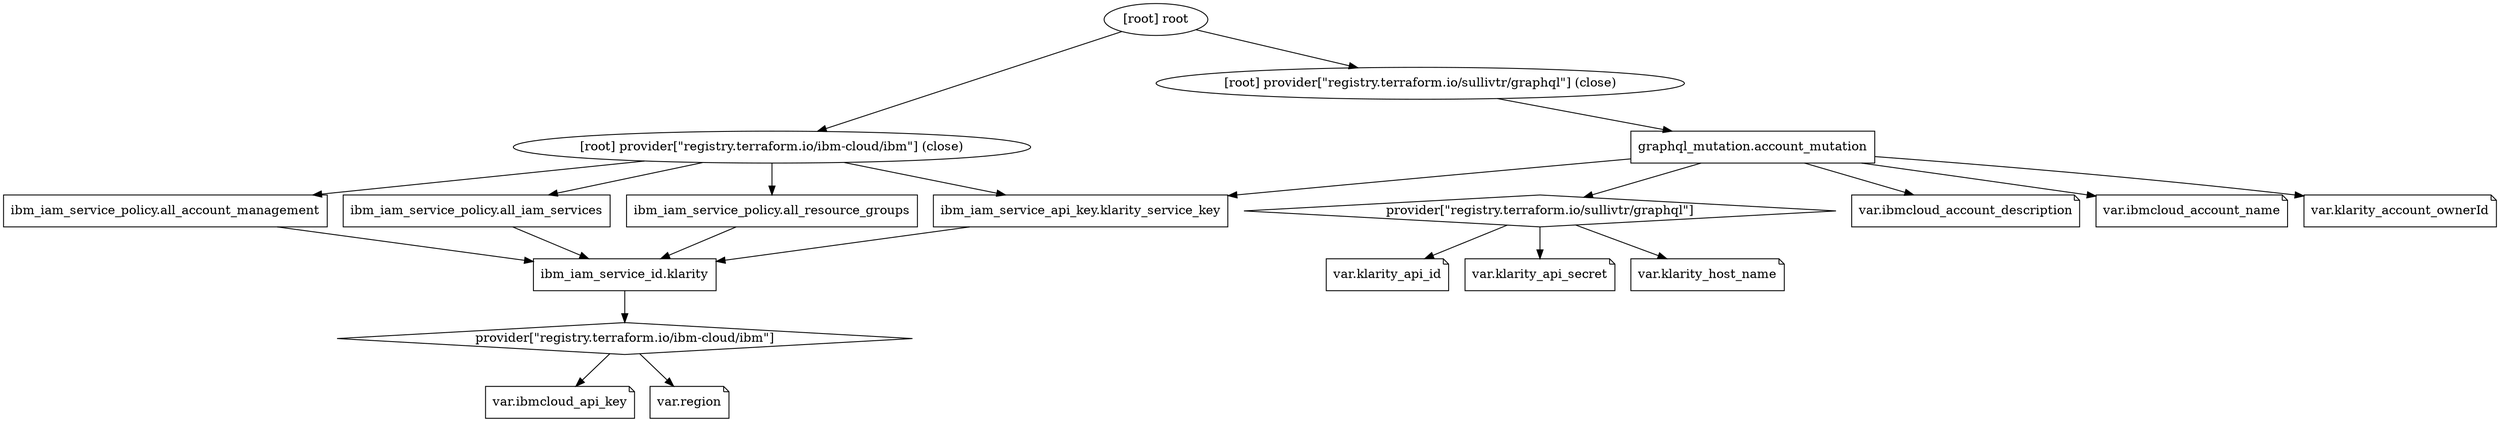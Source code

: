 digraph {
	compound = "true"
	newrank = "true"
	subgraph "root" {
		"[root] graphql_mutation.account_mutation (expand)" [label = "graphql_mutation.account_mutation", shape = "box"]
		"[root] ibm_iam_service_api_key.klarity_service_key (expand)" [label = "ibm_iam_service_api_key.klarity_service_key", shape = "box"]
		"[root] ibm_iam_service_id.klarity (expand)" [label = "ibm_iam_service_id.klarity", shape = "box"]
		"[root] ibm_iam_service_policy.all_account_management (expand)" [label = "ibm_iam_service_policy.all_account_management", shape = "box"]
		"[root] ibm_iam_service_policy.all_iam_services (expand)" [label = "ibm_iam_service_policy.all_iam_services", shape = "box"]
		"[root] ibm_iam_service_policy.all_resource_groups (expand)" [label = "ibm_iam_service_policy.all_resource_groups", shape = "box"]
		"[root] provider[\"registry.terraform.io/ibm-cloud/ibm\"]" [label = "provider[\"registry.terraform.io/ibm-cloud/ibm\"]", shape = "diamond"]
		"[root] provider[\"registry.terraform.io/sullivtr/graphql\"]" [label = "provider[\"registry.terraform.io/sullivtr/graphql\"]", shape = "diamond"]
		"[root] var.ibmcloud_account_description" [label = "var.ibmcloud_account_description", shape = "note"]
		"[root] var.ibmcloud_account_name" [label = "var.ibmcloud_account_name", shape = "note"]
		"[root] var.ibmcloud_api_key" [label = "var.ibmcloud_api_key", shape = "note"]
		"[root] var.klarity_account_ownerId" [label = "var.klarity_account_ownerId", shape = "note"]
		"[root] var.klarity_api_id" [label = "var.klarity_api_id", shape = "note"]
		"[root] var.klarity_api_secret" [label = "var.klarity_api_secret", shape = "note"]
		"[root] var.klarity_host_name" [label = "var.klarity_host_name", shape = "note"]
		"[root] var.region" [label = "var.region", shape = "note"]
		"[root] graphql_mutation.account_mutation (expand)" -> "[root] ibm_iam_service_api_key.klarity_service_key (expand)"
		"[root] graphql_mutation.account_mutation (expand)" -> "[root] provider[\"registry.terraform.io/sullivtr/graphql\"]"
		"[root] graphql_mutation.account_mutation (expand)" -> "[root] var.ibmcloud_account_description"
		"[root] graphql_mutation.account_mutation (expand)" -> "[root] var.ibmcloud_account_name"
		"[root] graphql_mutation.account_mutation (expand)" -> "[root] var.klarity_account_ownerId"
		"[root] ibm_iam_service_api_key.klarity_service_key (expand)" -> "[root] ibm_iam_service_id.klarity (expand)"
		"[root] ibm_iam_service_id.klarity (expand)" -> "[root] provider[\"registry.terraform.io/ibm-cloud/ibm\"]"
		"[root] ibm_iam_service_policy.all_account_management (expand)" -> "[root] ibm_iam_service_id.klarity (expand)"
		"[root] ibm_iam_service_policy.all_iam_services (expand)" -> "[root] ibm_iam_service_id.klarity (expand)"
		"[root] ibm_iam_service_policy.all_resource_groups (expand)" -> "[root] ibm_iam_service_id.klarity (expand)"
		"[root] provider[\"registry.terraform.io/ibm-cloud/ibm\"] (close)" -> "[root] ibm_iam_service_api_key.klarity_service_key (expand)"
		"[root] provider[\"registry.terraform.io/ibm-cloud/ibm\"] (close)" -> "[root] ibm_iam_service_policy.all_account_management (expand)"
		"[root] provider[\"registry.terraform.io/ibm-cloud/ibm\"] (close)" -> "[root] ibm_iam_service_policy.all_iam_services (expand)"
		"[root] provider[\"registry.terraform.io/ibm-cloud/ibm\"] (close)" -> "[root] ibm_iam_service_policy.all_resource_groups (expand)"
		"[root] provider[\"registry.terraform.io/ibm-cloud/ibm\"]" -> "[root] var.ibmcloud_api_key"
		"[root] provider[\"registry.terraform.io/ibm-cloud/ibm\"]" -> "[root] var.region"
		"[root] provider[\"registry.terraform.io/sullivtr/graphql\"] (close)" -> "[root] graphql_mutation.account_mutation (expand)"
		"[root] provider[\"registry.terraform.io/sullivtr/graphql\"]" -> "[root] var.klarity_api_id"
		"[root] provider[\"registry.terraform.io/sullivtr/graphql\"]" -> "[root] var.klarity_api_secret"
		"[root] provider[\"registry.terraform.io/sullivtr/graphql\"]" -> "[root] var.klarity_host_name"
		"[root] root" -> "[root] provider[\"registry.terraform.io/ibm-cloud/ibm\"] (close)"
		"[root] root" -> "[root] provider[\"registry.terraform.io/sullivtr/graphql\"] (close)"
	}
}

